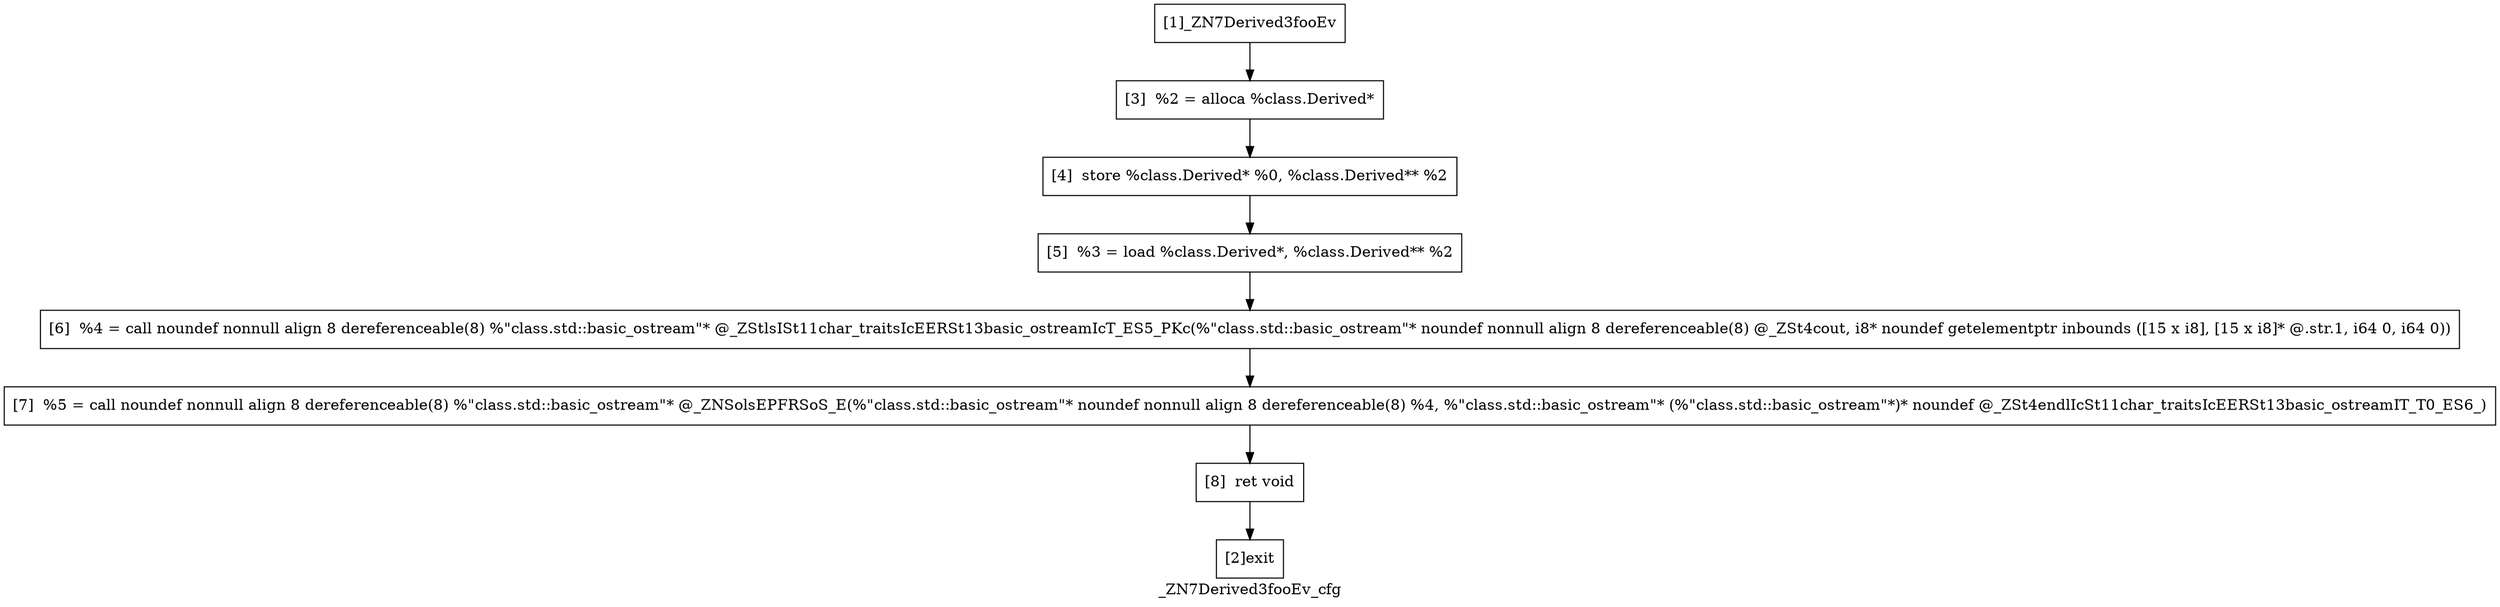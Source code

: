 digraph "_ZN7Derived3fooEv_cfg"{
	label="_ZN7Derived3fooEv_cfg";


	// Define the nodes
	N1 [shape=rectangle, color=black,label="[1]_ZN7Derived3fooEv"];
	N2 [shape=rectangle, color=black,label="[2]exit"];
	N3 [shape=rectangle, color=black,label="[3]  %2 = alloca %class.Derived*"];
	N4 [shape=rectangle, color=black,label="[4]  store %class.Derived* %0, %class.Derived** %2"];
	N5 [shape=rectangle, color=black,label="[5]  %3 = load %class.Derived*, %class.Derived** %2"];
	N6 [shape=rectangle, color=black,label="[6]  %4 = call noundef nonnull align 8 dereferenceable(8) %\"class.std::basic_ostream\"* @_ZStlsISt11char_traitsIcEERSt13basic_ostreamIcT_ES5_PKc(%\"class.std::basic_ostream\"* noundef nonnull align 8 dereferenceable(8) @_ZSt4cout, i8* noundef getelementptr inbounds ([15 x i8], [15 x i8]* @.str.1, i64 0, i64 0))"];
	N7 [shape=rectangle, color=black,label="[7]  %5 = call noundef nonnull align 8 dereferenceable(8) %\"class.std::basic_ostream\"* @_ZNSolsEPFRSoS_E(%\"class.std::basic_ostream\"* noundef nonnull align 8 dereferenceable(8) %4, %\"class.std::basic_ostream\"* (%\"class.std::basic_ostream\"*)* noundef @_ZSt4endlIcSt11char_traitsIcEERSt13basic_ostreamIT_T0_ES6_)"];
	N8 [shape=rectangle, color=black,label="[8]  ret void"];


	// Define the edges
	N1 -> N3[color=black,label=""];
	N3 -> N4[color=black,label=""];
	N4 -> N5[color=black,label=""];
	N5 -> N6[color=black,label=""];
	N6 -> N7[color=black,label=""];
	N7 -> N8[color=black,label=""];
	N8 -> N2[color=black,label=""];
}
